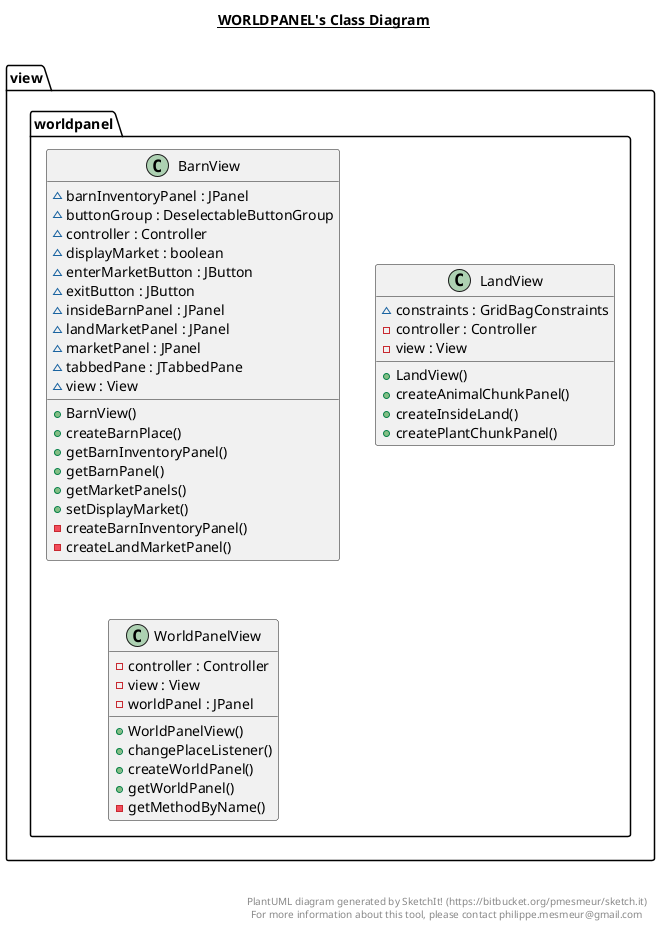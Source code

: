 @startuml

title __WORLDPANEL's Class Diagram__\n

  namespace view {
    namespace worldpanel {
      class view.worldpanel.BarnView {
          ~ barnInventoryPanel : JPanel
          ~ buttonGroup : DeselectableButtonGroup
          ~ controller : Controller
          ~ displayMarket : boolean
          ~ enterMarketButton : JButton
          ~ exitButton : JButton
          ~ insideBarnPanel : JPanel
          ~ landMarketPanel : JPanel
          ~ marketPanel : JPanel
          ~ tabbedPane : JTabbedPane
          ~ view : View
          + BarnView()
          + createBarnPlace()
          + getBarnInventoryPanel()
          + getBarnPanel()
          + getMarketPanels()
          + setDisplayMarket()
          - createBarnInventoryPanel()
          - createLandMarketPanel()
      }
    }
  }
  

  namespace view {
    namespace worldpanel {
      class view.worldpanel.LandView {
          ~ constraints : GridBagConstraints
          - controller : Controller
          - view : View
          + LandView()
          + createAnimalChunkPanel()
          + createInsideLand()
          + createPlantChunkPanel()
      }
    }
  }
  

  namespace view {
    namespace worldpanel {
      class view.worldpanel.WorldPanelView {
          - controller : Controller
          - view : View
          - worldPanel : JPanel
          + WorldPanelView()
          + changePlaceListener()
          + createWorldPanel()
          + getWorldPanel()
          - getMethodByName()
      }
    }
  }
  



right footer


PlantUML diagram generated by SketchIt! (https://bitbucket.org/pmesmeur/sketch.it)
For more information about this tool, please contact philippe.mesmeur@gmail.com
endfooter

@enduml
